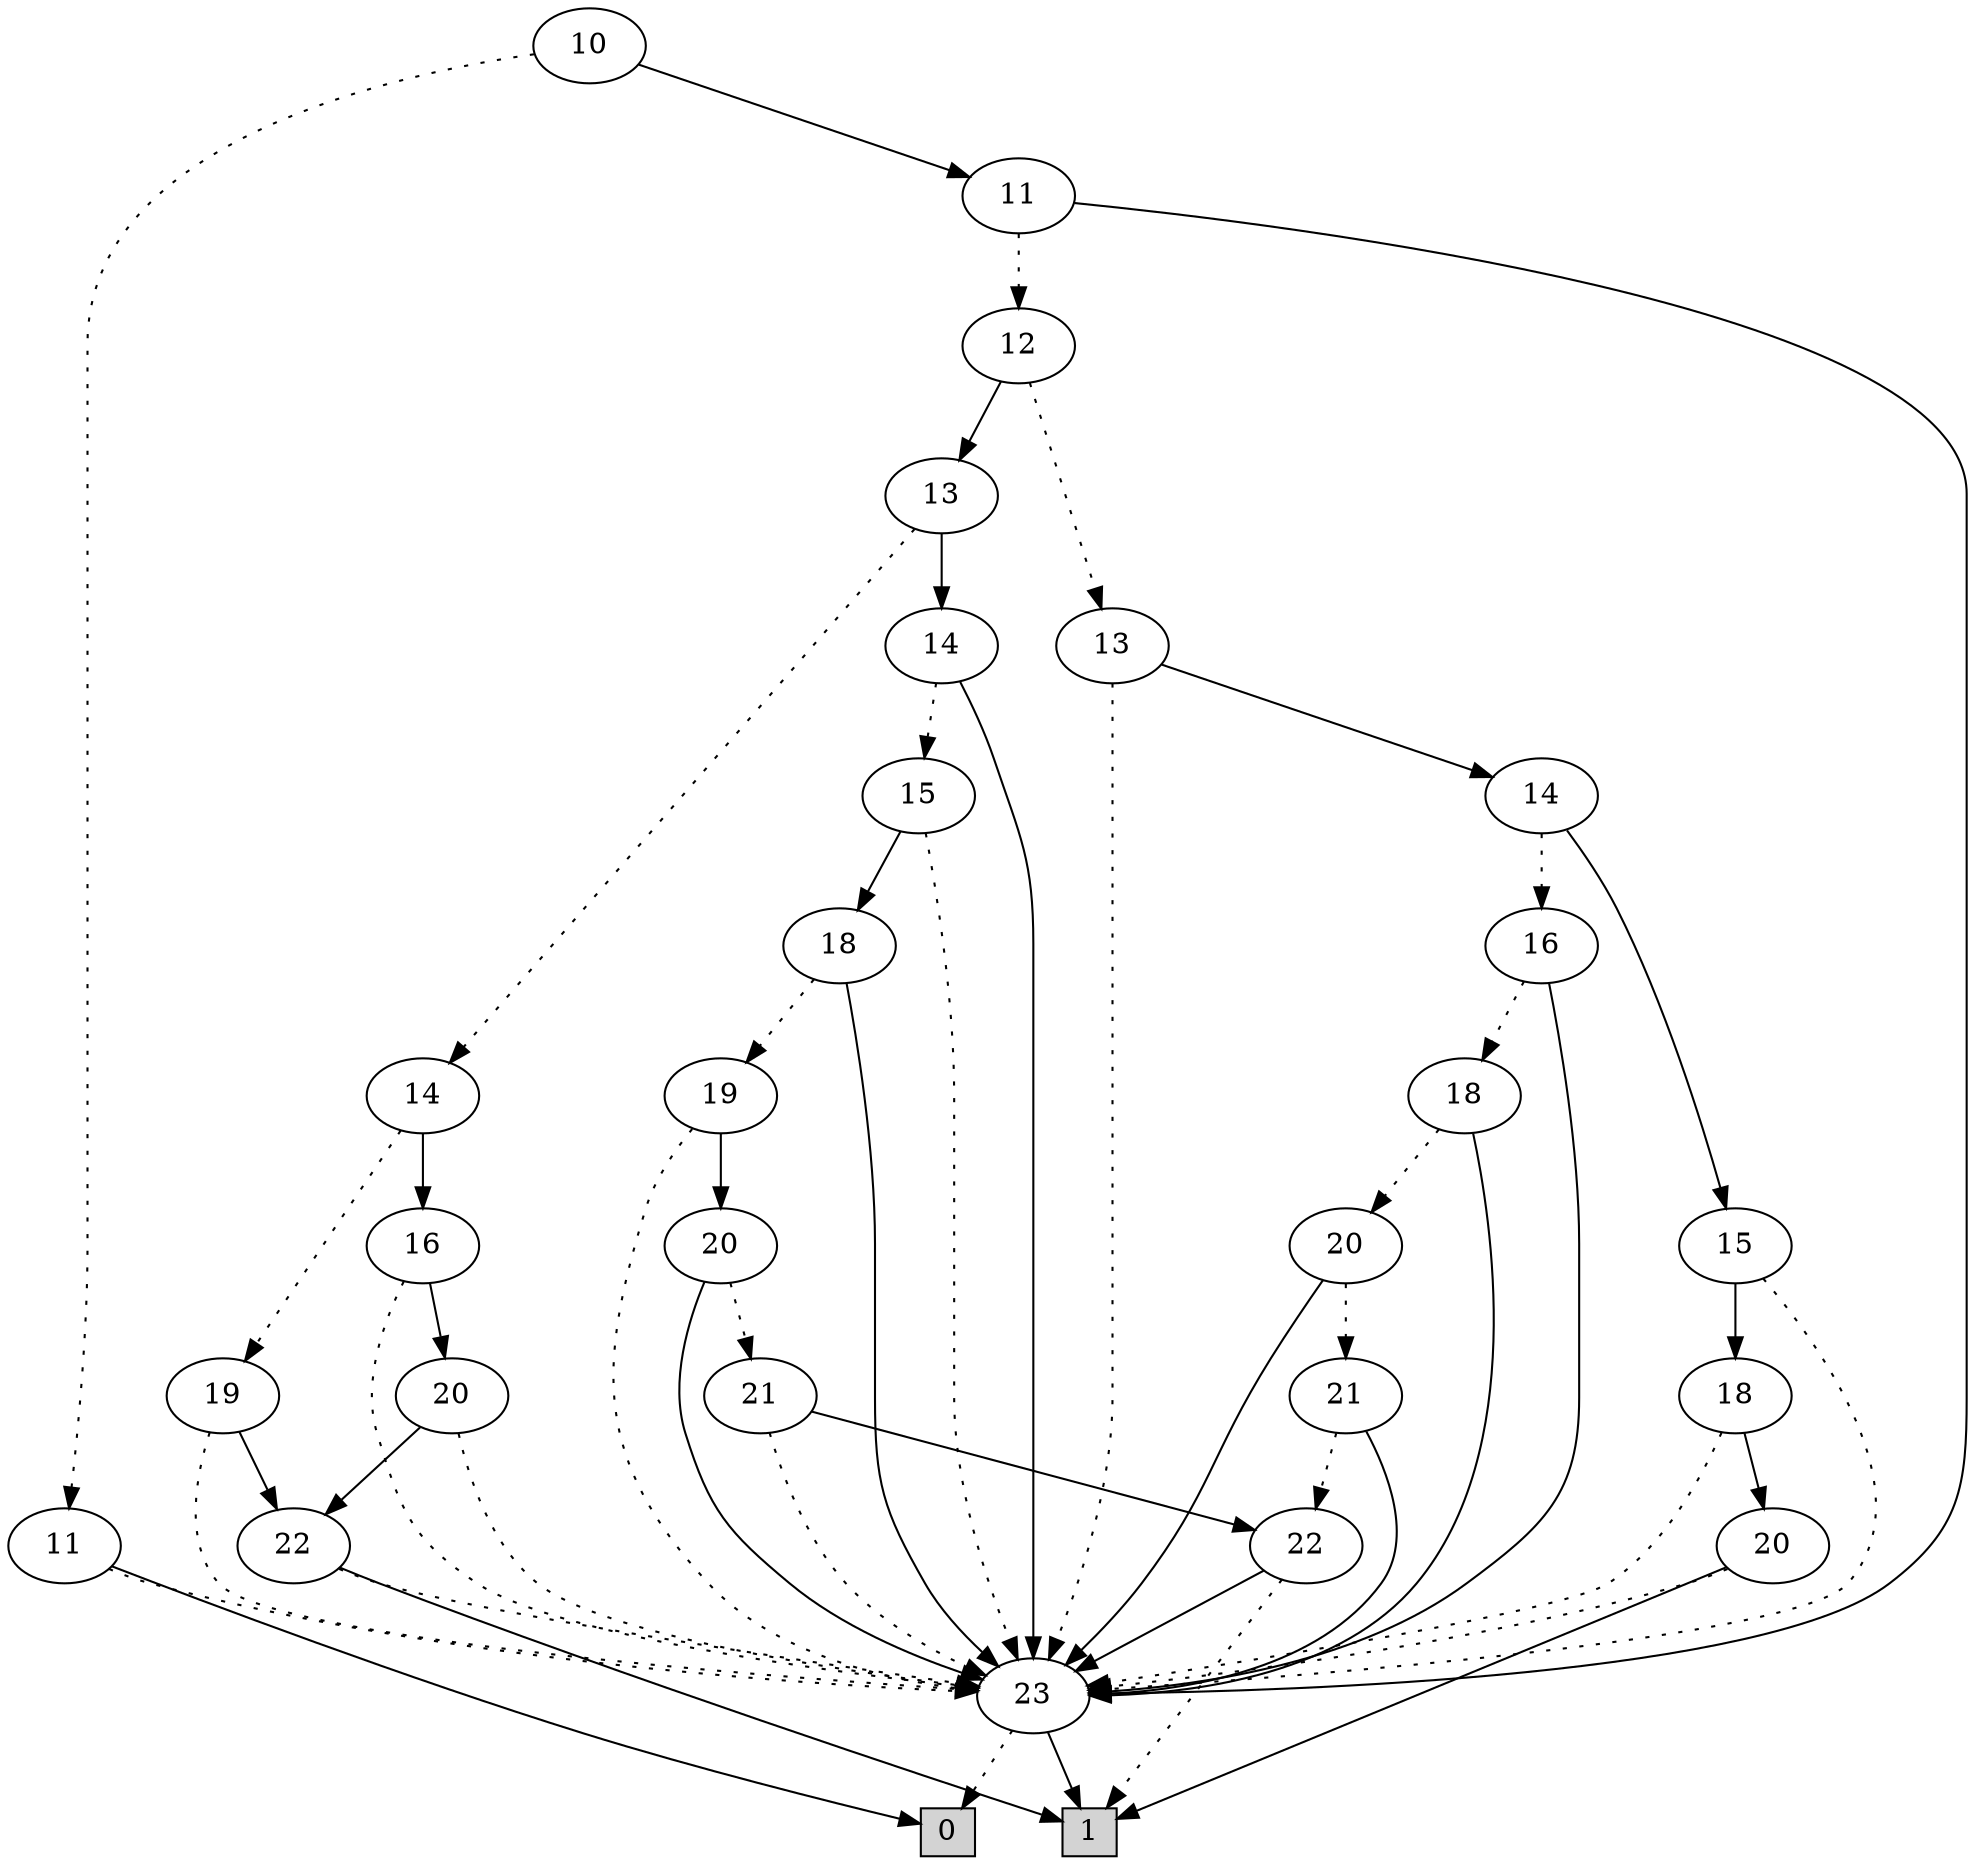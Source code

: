 digraph G {
0 [shape=box, label="0", style=filled, shape=box, height=0.3, width=0.3];
1 [shape=box, label="1", style=filled, shape=box, height=0.3, width=0.3];
1524 [label="10"];
1524 -> 769 [style=dotted];
1524 -> 1523 [style=filled];
769 [label="11"];
769 -> 48 [style=dotted];
769 -> 0 [style=filled];
48 [label="23"];
48 -> 0 [style=dotted];
48 -> 1 [style=filled];
1523 [label="11"];
1523 -> 1522 [style=dotted];
1523 -> 48 [style=filled];
1522 [label="12"];
1522 -> 1518 [style=dotted];
1522 -> 1521 [style=filled];
1518 [label="13"];
1518 -> 48 [style=dotted];
1518 -> 822 [style=filled];
822 [label="14"];
822 -> 818 [style=dotted];
822 -> 821 [style=filled];
818 [label="16"];
818 -> 817 [style=dotted];
818 -> 48 [style=filled];
817 [label="18"];
817 -> 816 [style=dotted];
817 -> 48 [style=filled];
816 [label="20"];
816 -> 815 [style=dotted];
816 -> 48 [style=filled];
815 [label="21"];
815 -> 814 [style=dotted];
815 -> 48 [style=filled];
814 [label="22"];
814 -> 1 [style=dotted];
814 -> 48 [style=filled];
821 [label="15"];
821 -> 48 [style=dotted];
821 -> 820 [style=filled];
820 [label="18"];
820 -> 48 [style=dotted];
820 -> 819 [style=filled];
819 [label="20"];
819 -> 48 [style=dotted];
819 -> 1 [style=filled];
1521 [label="13"];
1521 -> 828 [style=dotted];
1521 -> 1520 [style=filled];
828 [label="14"];
828 -> 825 [style=dotted];
828 -> 827 [style=filled];
825 [label="19"];
825 -> 48 [style=dotted];
825 -> 824 [style=filled];
824 [label="22"];
824 -> 48 [style=dotted];
824 -> 1 [style=filled];
827 [label="16"];
827 -> 48 [style=dotted];
827 -> 826 [style=filled];
826 [label="20"];
826 -> 48 [style=dotted];
826 -> 824 [style=filled];
1520 [label="14"];
1520 -> 1519 [style=dotted];
1520 -> 48 [style=filled];
1519 [label="15"];
1519 -> 48 [style=dotted];
1519 -> 832 [style=filled];
832 [label="18"];
832 -> 831 [style=dotted];
832 -> 48 [style=filled];
831 [label="19"];
831 -> 48 [style=dotted];
831 -> 830 [style=filled];
830 [label="20"];
830 -> 829 [style=dotted];
830 -> 48 [style=filled];
829 [label="21"];
829 -> 48 [style=dotted];
829 -> 814 [style=filled];
}

